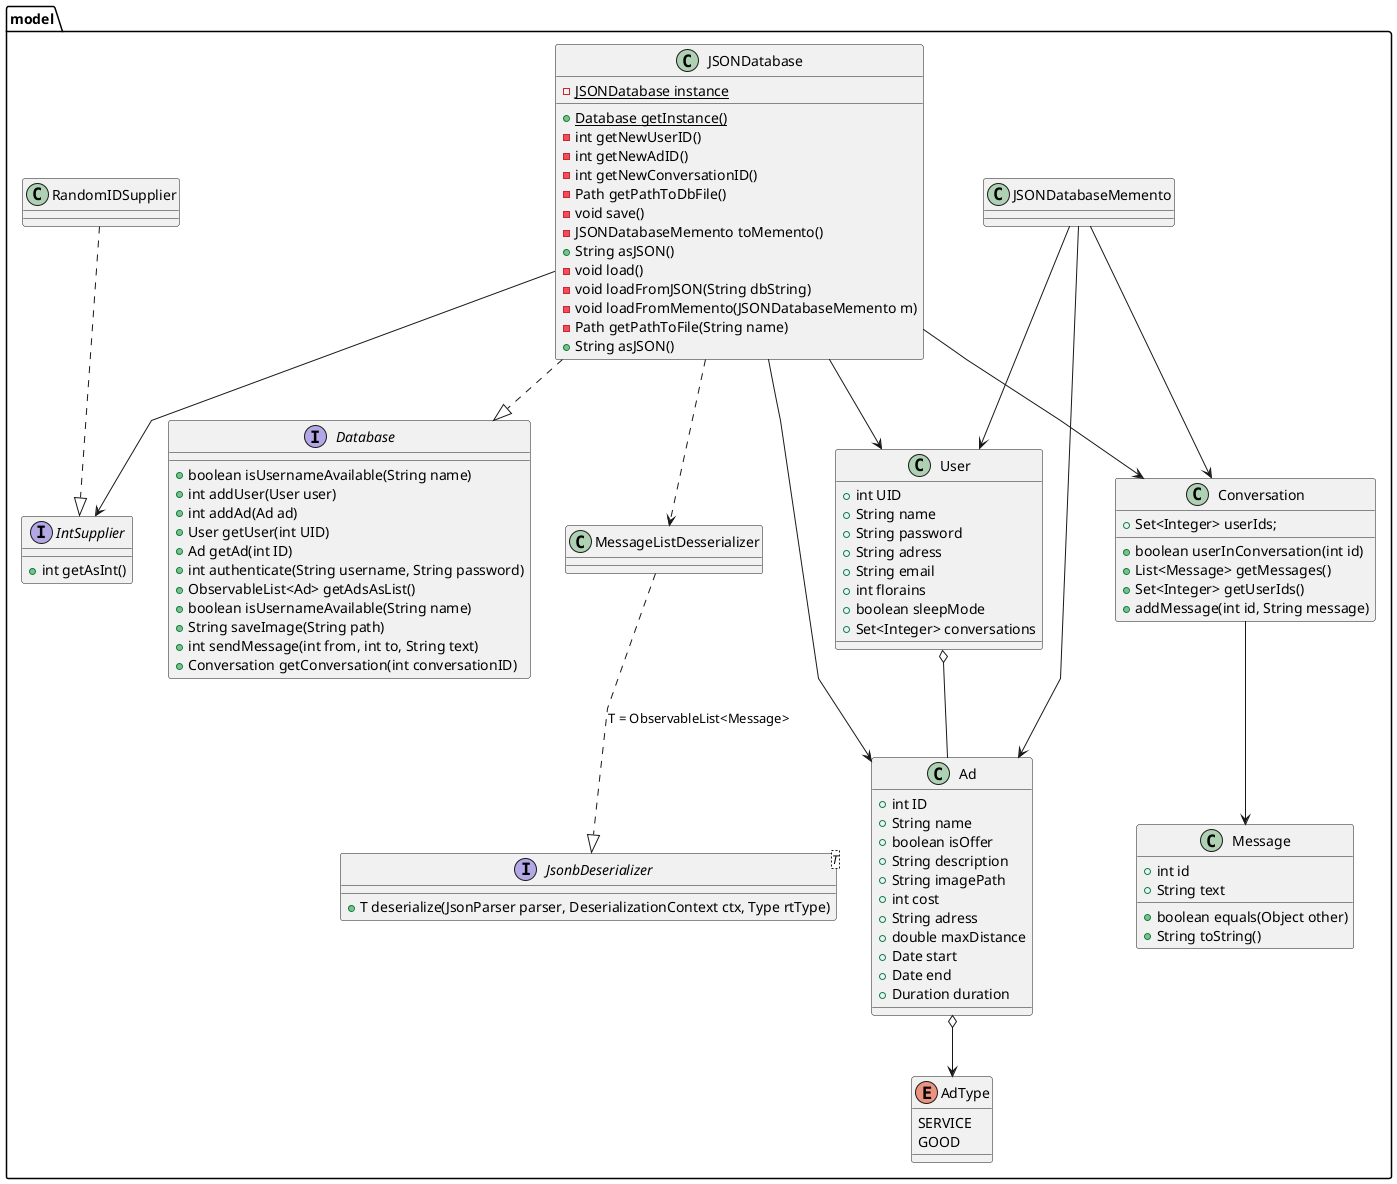 @startuml "class"

skinparam linetype polyline
package model {
  class User {
    + int UID
    + String name
    + String password
    + String adress
    + String email
    + int florains
    + boolean sleepMode
    + Set<Integer> conversations
  }

  User o-- Ad

  Enum AdType {
    SERVICE
    GOOD
  }

  class Ad {
    + int ID
    + String name
    + boolean isOffer
    + String description
    + String imagePath
    + int cost
    + String adress
    + double maxDistance
    + Date start
    + Date end
    + Duration duration
  }
  Ad o--> AdType

  interface Database {
    + boolean isUsernameAvailable(String name)
    + int addUser(User user)
    + int addAd(Ad ad)
    + User getUser(int UID)
    + Ad getAd(int ID)
    + int authenticate(String username, String password)
    + ObservableList<Ad> getAdsAsList()
    + boolean isUsernameAvailable(String name)
    + String saveImage(String path)
    + int sendMessage(int from, int to, String text)
    + Conversation getConversation(int conversationID)
  }
  class JSONDatabase {
    - {static} JSONDatabase instance
    + {static} Database getInstance()
    - int getNewUserID()
    - int getNewAdID()
    - int getNewConversationID()
    - Path getPathToDbFile()
    - void save()
    - JSONDatabaseMemento toMemento()
    + String asJSON()
    - void load()
    - void loadFromJSON(String dbString)
    - void loadFromMemento(JSONDatabaseMemento m)
    - Path getPathToFile(String name)
    + String asJSON()
  }

  class Message {
    + int id
    + String text
    + boolean equals(Object other)
    + String toString()
  }

  class Conversation {
    + Set<Integer> userIds;
    + boolean userInConversation(int id)
    + List<Message> getMessages()
    + Set<Integer> getUserIds()
    + addMessage(int id, String message)
  }
  Conversation --> Message

  JSONDatabase --> IntSupplier
  JSONDatabase ..|> Database
  JSONDatabase --> User
  JSONDatabase --> Ad
  JSONDatabase --> Conversation
  interface IntSupplier {
    + int getAsInt()
  }

  JSONDatabaseMemento --> User
  JSONDatabaseMemento --> Ad
  JSONDatabaseMemento --> Conversation

  RandomIDSupplier ..|> IntSupplier

  JSONDatabase ..> MessageListDesserializer

  MessageListDesserializer ..|> JsonbDeserializer : "T = ObservableList<Message>"

  interface "JsonbDeserializer<T>" as JsonbDeserializer {
    + T deserialize(JsonParser parser, DeserializationContext ctx, Type rtType)
  }

}

@enduml